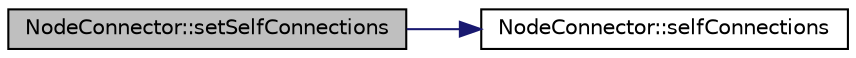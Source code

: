 digraph G
{
  edge [fontname="Helvetica",fontsize="10",labelfontname="Helvetica",labelfontsize="10"];
  node [fontname="Helvetica",fontsize="10",shape=record];
  rankdir="LR";
  Node1 [label="NodeConnector::setSelfConnections",height=0.2,width=0.4,color="black", fillcolor="grey75", style="filled" fontcolor="black"];
  Node1 -> Node2 [color="midnightblue",fontsize="10",style="solid",fontname="Helvetica"];
  Node2 [label="NodeConnector::selfConnections",height=0.2,width=0.4,color="black", fillcolor="white", style="filled",URL="$class_node_connector.html#aab9db860425d19e128732e054783f1ec"];
}
